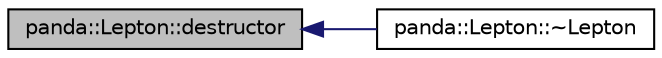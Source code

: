 digraph G
{
  edge [fontname="Helvetica",fontsize="10",labelfontname="Helvetica",labelfontsize="10"];
  node [fontname="Helvetica",fontsize="10",shape=record];
  rankdir=LR;
  Node1 [label="panda::Lepton::destructor",height=0.2,width=0.4,color="black", fillcolor="grey75", style="filled" fontcolor="black"];
  Node1 -> Node2 [dir=back,color="midnightblue",fontsize="10",style="solid"];
  Node2 [label="panda::Lepton::~Lepton",height=0.2,width=0.4,color="black", fillcolor="white", style="filled",URL="$classpanda_1_1Lepton.html#a3b515cdfe0428633542031f54929f1ff"];
}
